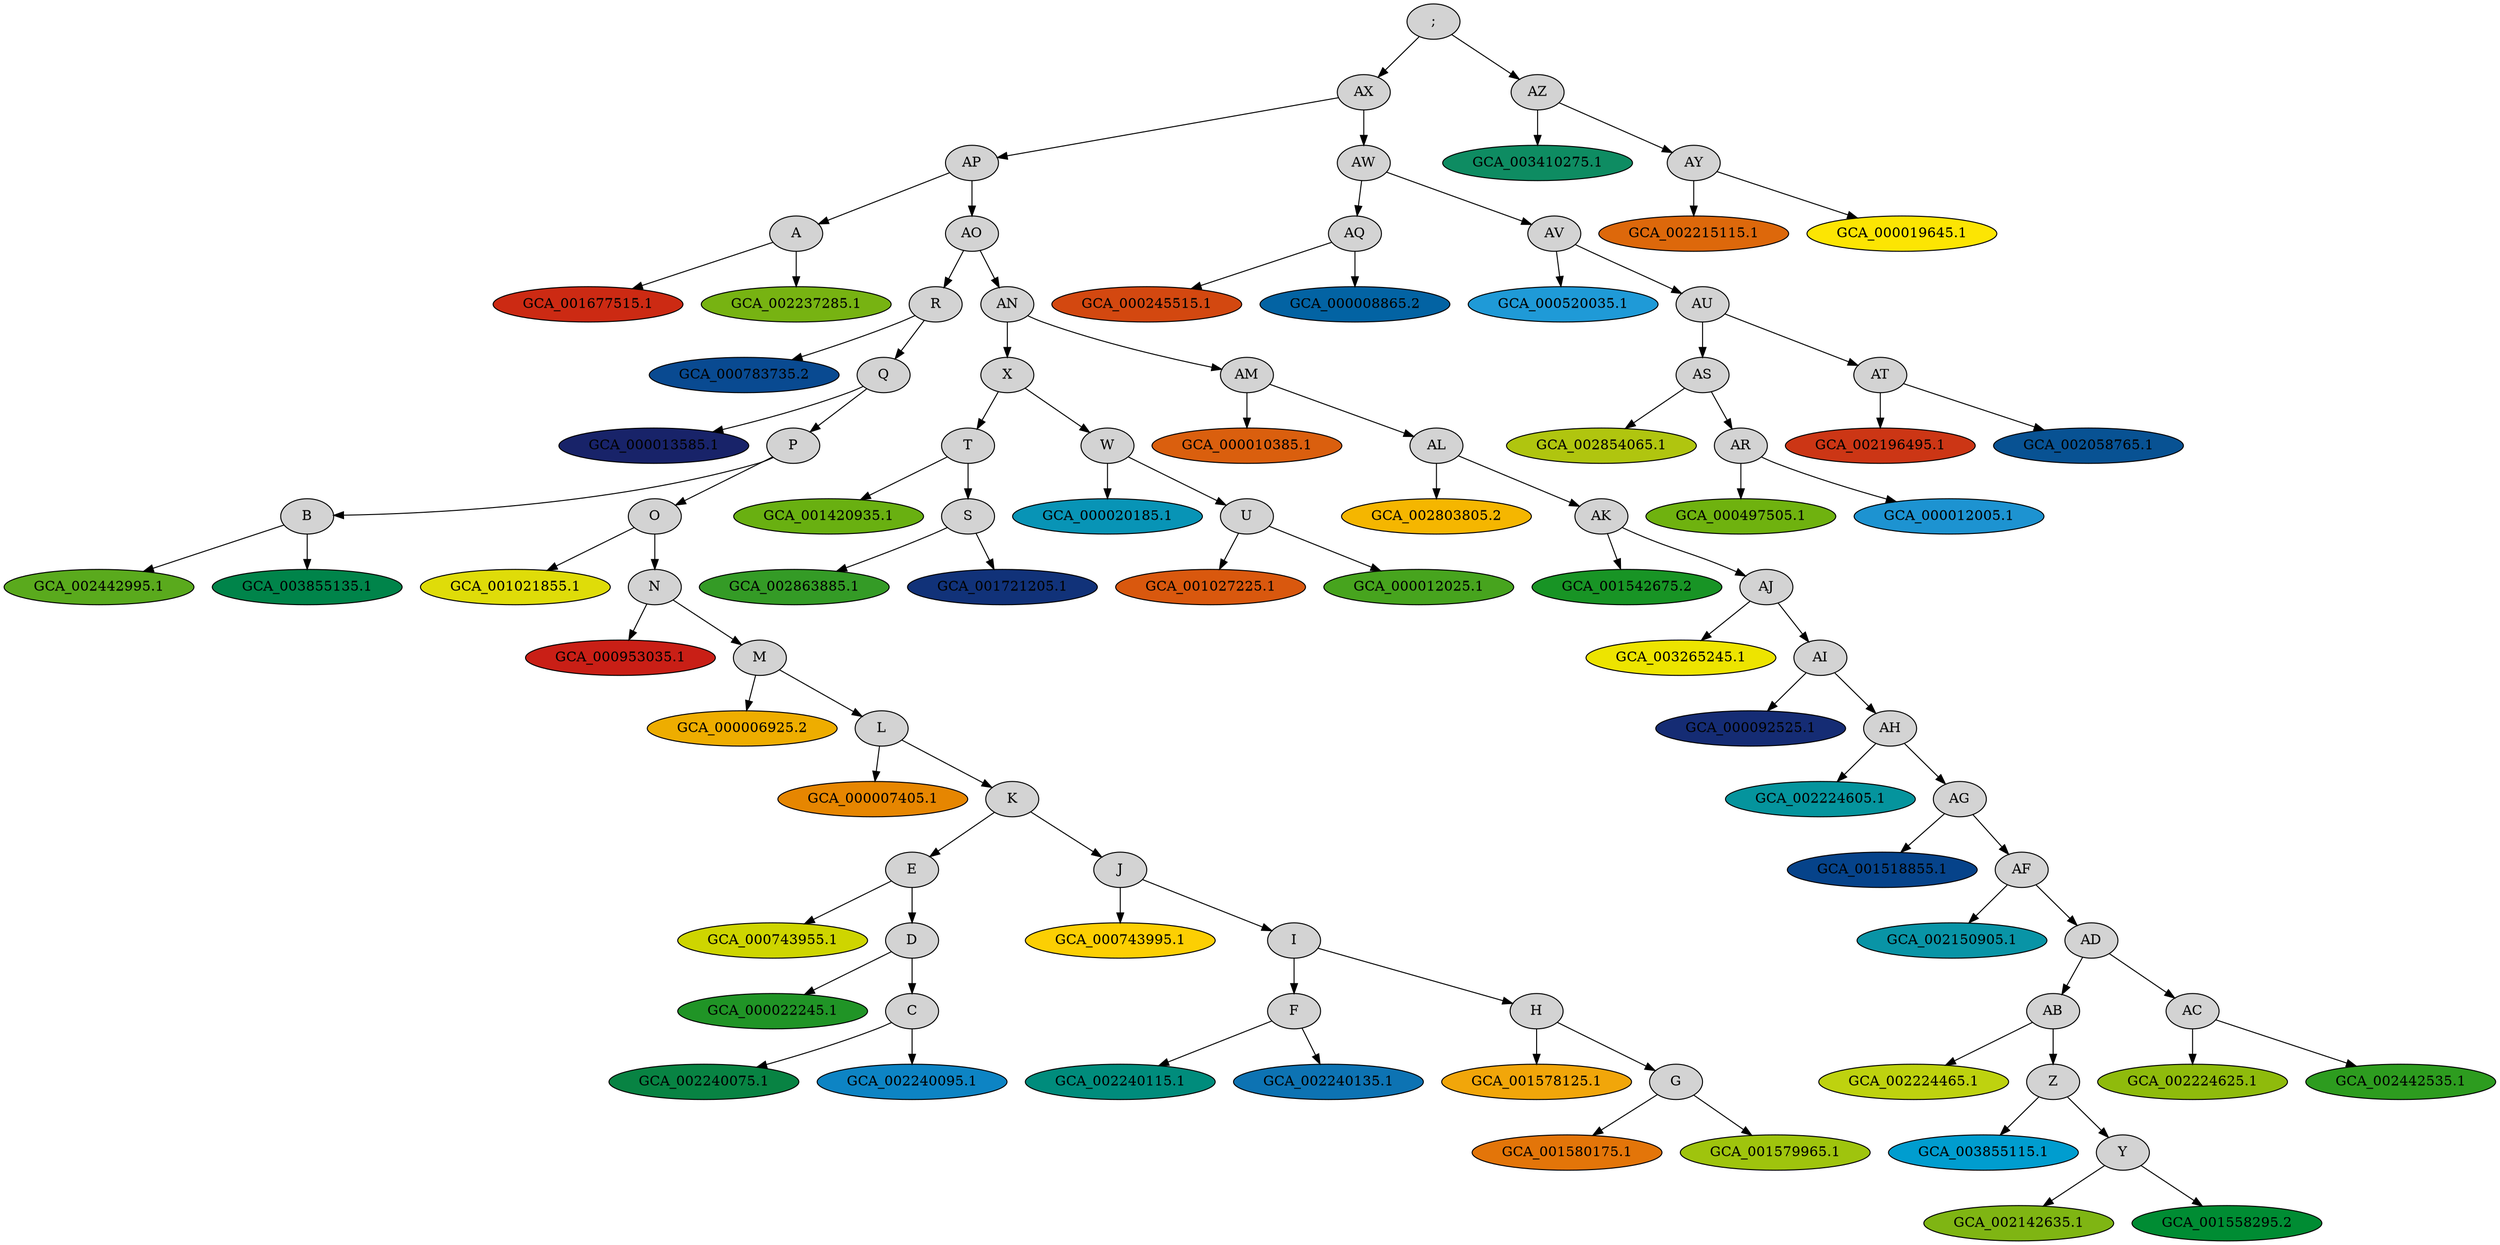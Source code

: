 digraph legend {
	node [style=filled];
	"GCA_000953035.1" [fillcolor="#C91F16"];
	"GCA_001677515.1" [fillcolor="#CC2A13"];
	"GCA_002196495.1" [fillcolor="#CC3615"];
	"GCA_000245515.1" [fillcolor="#D34810"];
	"GCA_001027225.1" [fillcolor="#D9580E"];
	"GCA_000010385.1" [fillcolor="#DA5F0E"];
	"GCA_002215115.1" [fillcolor="#DD680B"];
	"GCA_001580175.1" [fillcolor="#E37509"];
	"GCA_000007405.1" [fillcolor="#E68601"];
	"GCA_001578125.1" [fillcolor="#F1A60A"];
	"GCA_000006925.2" [fillcolor="#EEAD00"];
	"GCA_002803805.2" [fillcolor="#F5B600"];
	"GCA_000743995.1" [fillcolor="#FCCF03"];
	"GCA_000019645.1" [fillcolor="#FCE503"];
	"GCA_003265245.1" [fillcolor="#EDE400"];
	"GCA_001021855.1" [fillcolor="#DFDC09"];
	"GCA_000743955.1" [fillcolor="#CED500"];
	"GCA_002224465.1" [fillcolor="#BED20F"];
	"GCA_002854065.1" [fillcolor="#B0C50F"];
	"GCA_001579965.1" [fillcolor="#9FC40D"];
	"GCA_002224625.1" [fillcolor="#8FBB0C"];
	"GCA_002142635.1" [fillcolor="#7FB513"];
	"GCA_002237285.1" [fillcolor="#77B312"];
	"GCA_000497505.1" [fillcolor="#6FB20F"];
	"GCA_001420935.1" [fillcolor="#69B011"];
	"GCA_002442995.1" [fillcolor="#5AAA1D"];
	"GCA_000012025.1" [fillcolor="#47A41E"];
	"GCA_002863885.1" [fillcolor="#349B26"];
	"GCA_002442535.1" [fillcolor="#2D9C1F"];
	"GCA_000022245.1" [fillcolor="#209426"];
	"GCA_001542675.2" [fillcolor="#189425"];
	"GCA_001558295.2" [fillcolor="#008C33"];
	"GCA_002240075.1" [fillcolor="#088343"];
	"GCA_003855135.1" [fillcolor="#00844A"];
	"GCA_003410275.1" [fillcolor="#0E8C62"];
	"GCA_002240115.1" [fillcolor="#008C7C"];
	"GCA_002224605.1" [fillcolor="#05949D"];
	"GCA_002150905.1" [fillcolor="#0994A6"];
	"GCA_000020185.1" [fillcolor="#0894B6"];
	"GCA_003855115.1" [fillcolor="#009DCF"];
	"GCA_000520035.1" [fillcolor="#1F9AD7"];
	"GCA_000012005.1" [fillcolor="#1D93D1"];
	"GCA_002240095.1" [fillcolor="#0D84C4"];
	"GCA_002240135.1" [fillcolor="#0D73B3"];
	"GCA_000008865.2" [fillcolor="#0363A3"];
	"GCA_002058765.1" [fillcolor="#085293"];
	"GCA_000783735.2" [fillcolor="#094A91"];
	"GCA_001518855.1" [fillcolor="#06438A"];
	"GCA_001721205.1" [fillcolor="#113279"];
	"GCA_000092525.1" [fillcolor="#152C74"];
	"GCA_000013585.1" [fillcolor="#182369"];
	"A" -> "GCA_002237285.1";
	"A" -> "GCA_001677515.1";
	"AP" -> "A";
	"Q" -> "GCA_000013585.1";
	"B" -> "GCA_003855135.1";
	"B" -> "GCA_002442995.1";
	"P" -> "B";
	"O" -> "GCA_001021855.1";
	"N" -> "GCA_000953035.1";
	"M" -> "GCA_000006925.2";
	"L" -> "GCA_000007405.1";
	"E" -> "GCA_000743955.1";
	"D" -> "GCA_000022245.1";
	"C" -> "GCA_002240095.1";
	"C" -> "GCA_002240075.1";
	"D" -> "C";
	"E" -> "D";
	"K" -> "E";
	"J" -> "GCA_000743995.1";
	"F" -> "GCA_002240135.1";
	"F" -> "GCA_002240115.1";
	"I" -> "F";
	"G" -> "GCA_001580175.1";
	"G" -> "GCA_001579965.1";
	"H" -> "G";
	"H" -> "GCA_001578125.1";
	"I" -> "H";
	"J" -> "I";
	"K" -> "J";
	"L" -> "K";
	"M" -> "L";
	"N" -> "M";
	"O" -> "N";
	"P" -> "O";
	"Q" -> "P";
	"R" -> "Q";
	"R" -> "GCA_000783735.2";
	"AO" -> "R";
	"T" -> "GCA_001420935.1";
	"S" -> "GCA_001721205.1";
	"S" -> "GCA_002863885.1";
	"T" -> "S";
	"X" -> "T";
	"U" -> "GCA_000012025.1";
	"U" -> "GCA_001027225.1";
	"W" -> "U";
	"W" -> "GCA_000020185.1";
	"X" -> "W";
	"AN" -> "X";
	"AK" -> "GCA_001542675.2";
	"AJ" -> "GCA_003265245.1";
	"AI" -> "GCA_000092525.1";
	"AG" -> "GCA_001518855.1";
	"AB" -> "GCA_002224465.1";
	"Y" -> "GCA_002142635.1";
	"Y" -> "GCA_001558295.2";
	"Z" -> "Y";
	"Z" -> "GCA_003855115.1";
	"AB" -> "Z";
	"AD" -> "AB";
	"AC" -> "GCA_002442535.1";
	"AC" -> "GCA_002224625.1";
	"AD" -> "AC";
	"AF" -> "AD";
	"AF" -> "GCA_002150905.1";
	"AG" -> "AF";
	"AH" -> "AG";
	"AH" -> "GCA_002224605.1";
	"AI" -> "AH";
	"AJ" -> "AI";
	"AK" -> "AJ";
	"AL" -> "AK";
	"AL" -> "GCA_002803805.2";
	"AM" -> "AL";
	"AM" -> "GCA_000010385.1";
	"AN" -> "AM";
	"AO" -> "AN";
	"AP" -> "AO";
	"AX" -> "AP";
	"AQ" -> "GCA_000008865.2";
	"AQ" -> "GCA_000245515.1";
	"AW" -> "AQ";
	"AR" -> "GCA_000497505.1";
	"AR" -> "GCA_000012005.1";
	"AS" -> "AR";
	"AS" -> "GCA_002854065.1";
	"AU" -> "AS";
	"AT" -> "GCA_002196495.1";
	"AT" -> "GCA_002058765.1";
	"AU" -> "AT";
	"AV" -> "AU";
	"AV" -> "GCA_000520035.1";
	"AW" -> "AV";
	"AX" -> "AW";
	";" -> "AX";
	"AY" -> "GCA_000019645.1";
	"AY" -> "GCA_002215115.1";
	"AZ" -> "AY";
	"AZ" -> "GCA_003410275.1";
	";" -> "AZ";
}

